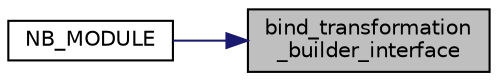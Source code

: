 digraph "bind_transformation_builder_interface"
{
 // INTERACTIVE_SVG=YES
 // LATEX_PDF_SIZE
  bgcolor="transparent";
  edge [fontname="Helvetica",fontsize="10",labelfontname="Helvetica",labelfontsize="10"];
  node [fontname="Helvetica",fontsize="10",shape=record];
  rankdir="RL";
  Node1 [label="bind_transformation\l_builder_interface",height=0.2,width=0.4,color="black", fillcolor="grey75", style="filled", fontcolor="black",tooltip=" "];
  Node1 -> Node2 [dir="back",color="midnightblue",fontsize="10",style="solid",fontname="Helvetica"];
  Node2 [label="NB_MODULE",height=0.2,width=0.4,color="black",URL="$bindings_8cpp.html#a121a6270e082fc3ed1be7ff2f695b95d",tooltip=" "];
}
